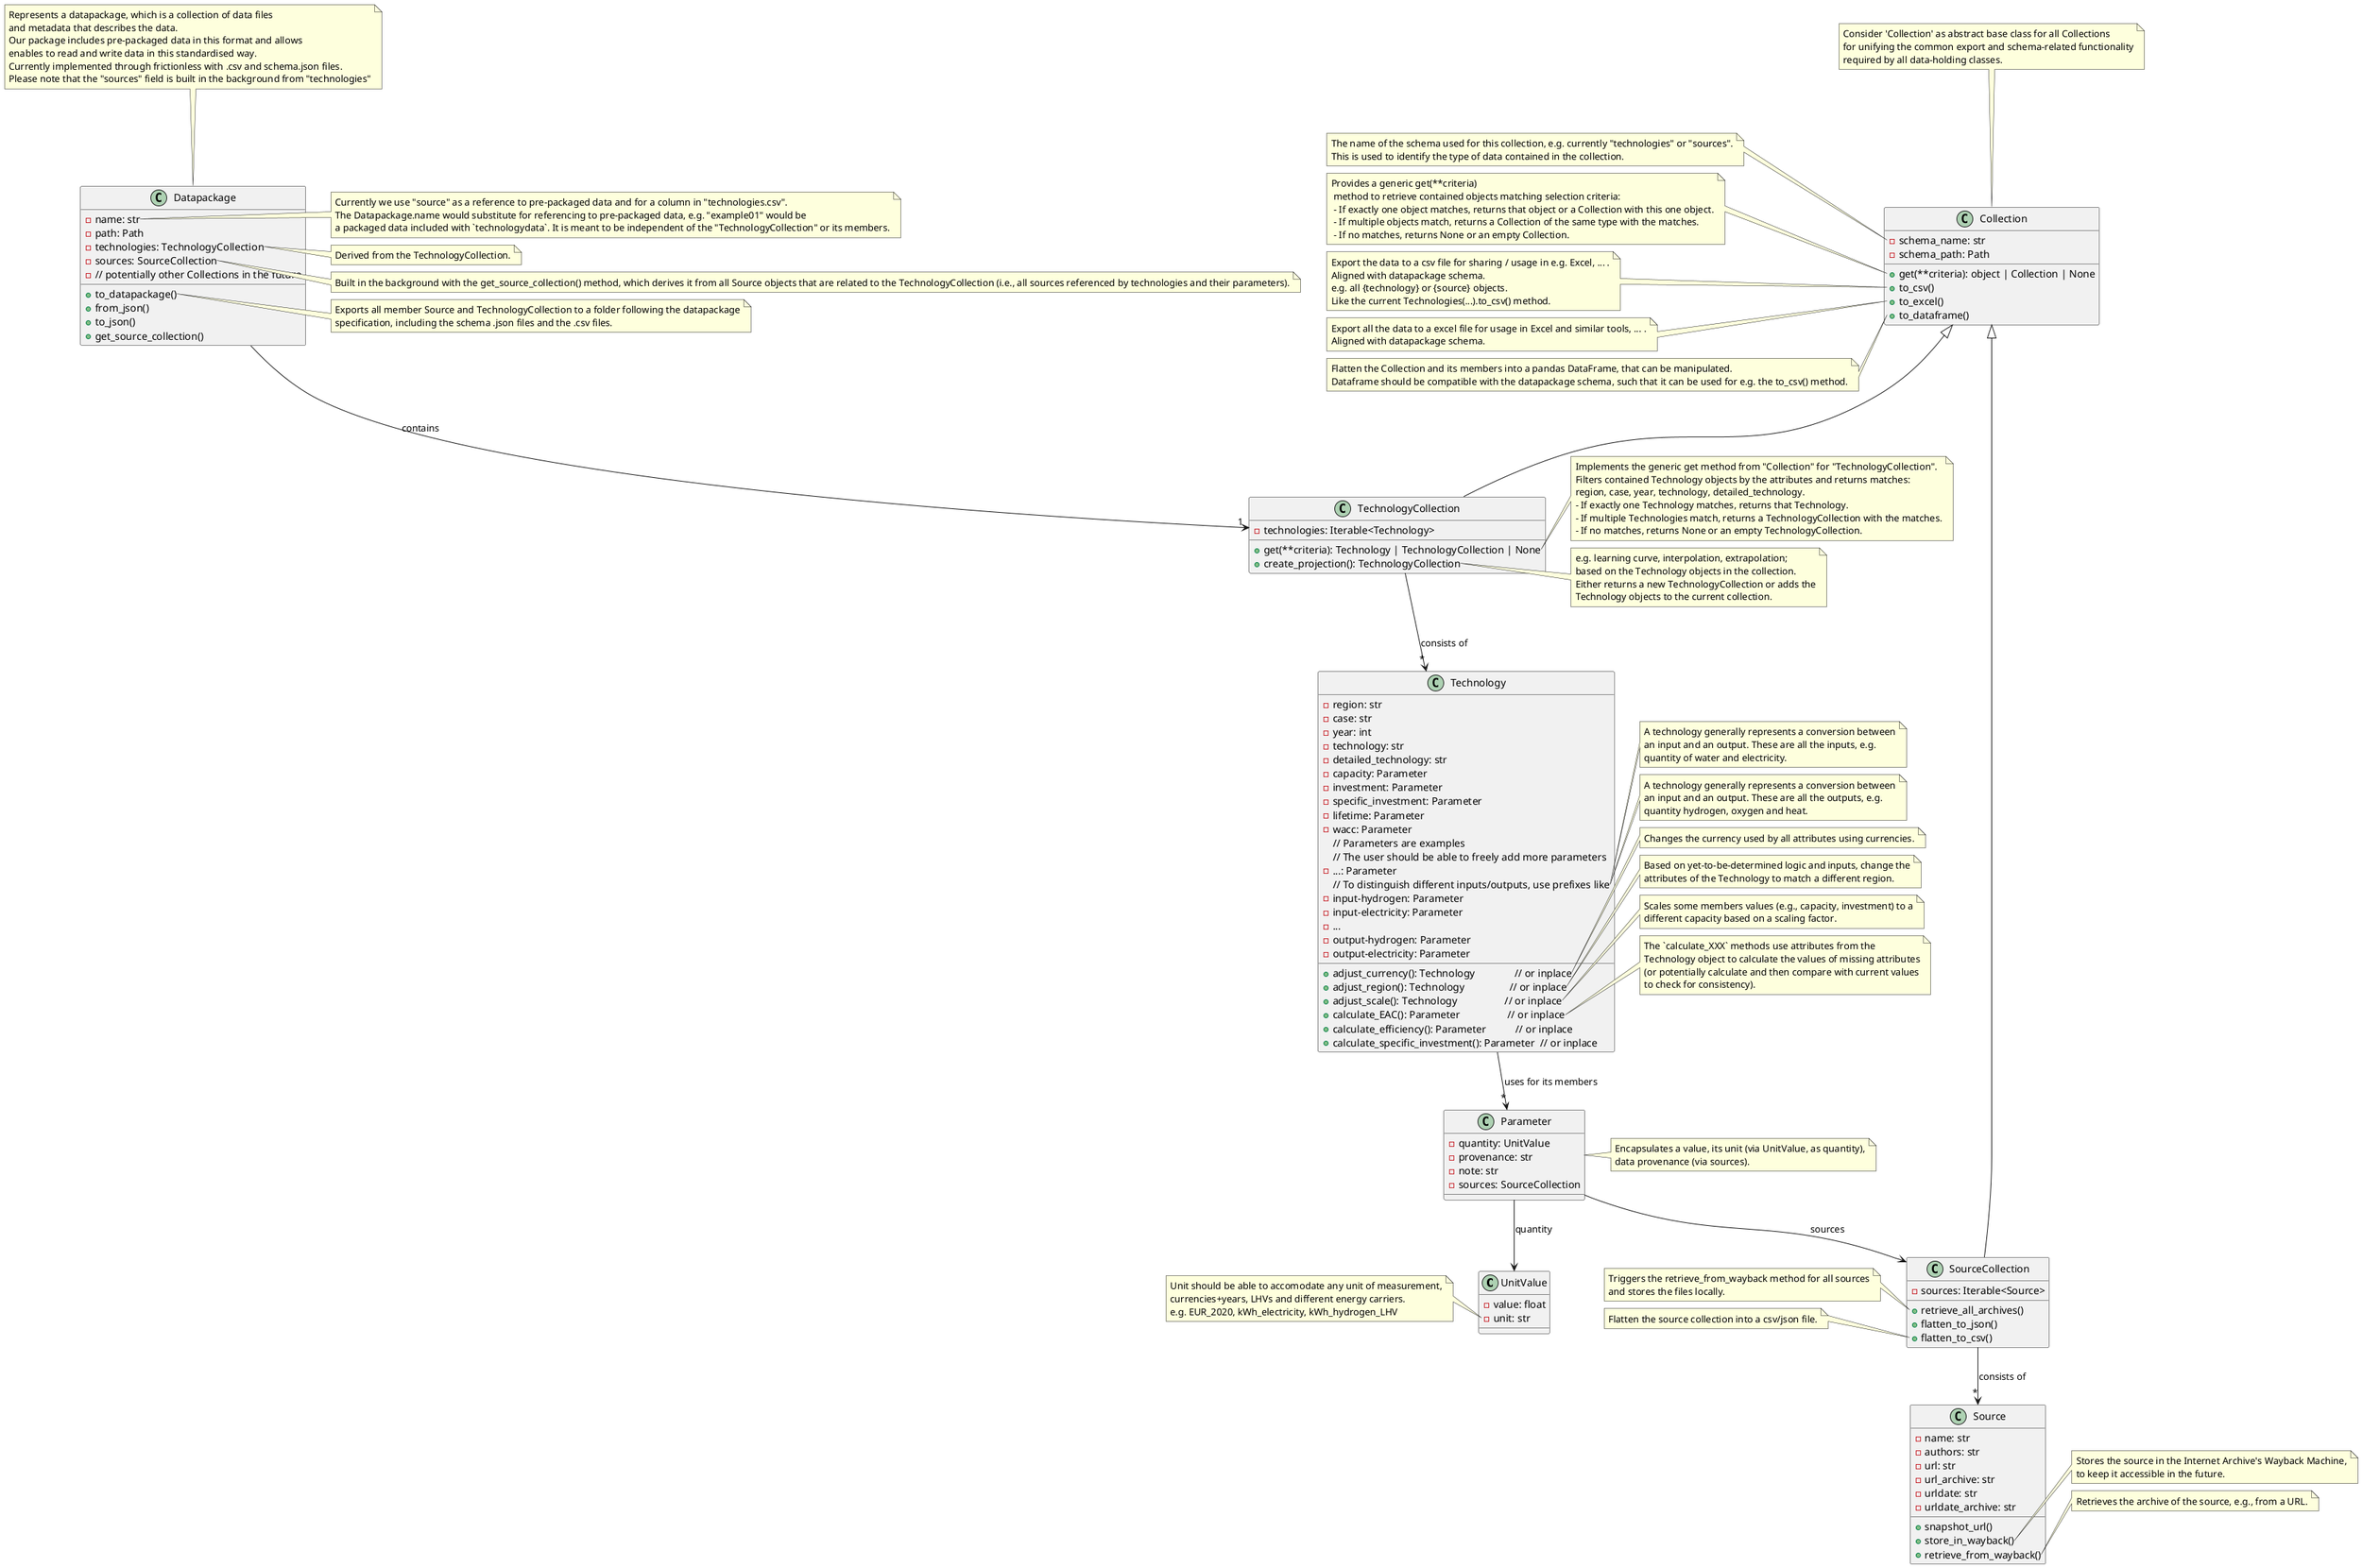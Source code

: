 /'
SPDX-FileCopyrightText: The technology-data authors
SPDX-License-Identifier: MIT
'/

@startuml Class Diagram
class UnitValue {
  - value: float
  - unit: str
}

note left of UnitValue::unit
  Unit should be able to accomodate any unit of measurement,
  currencies+years, LHVs and different energy carriers.
  e.g. EUR_2020, kWh_electricity, kWh_hydrogen_LHV
end note

class Source {
  - name: str
  - authors: str
  - url: str
  - url_archive: str
  - urldate: str
  - urldate_archive: str

  + snapshot_url()
  + store_in_wayback()
  + retrieve_from_wayback()
}

note right of Source::store_in_wayback
  Stores the source in the Internet Archive's Wayback Machine,
  to keep it accessible in the future.
end note

note right of Source::retrieve_from_wayback
  Retrieves the archive of the source, e.g., from a URL.
end note

class Parameter {
  - quantity: UnitValue
  - provenance: str
  - note: str
  - sources: SourceCollection
}

Parameter --> UnitValue : quantity

note right of Parameter
  Encapsulates a value, its unit (via UnitValue, as quantity),
  data provenance (via sources).
end note

class Technology {
  - region: str
  - case: str
  - year: int
  - technology: str
  - detailed_technology: str
  - capacity: Parameter
  - investment: Parameter
  - specific_investment: Parameter
  - lifetime: Parameter
  - wacc: Parameter
  // Parameters are examples
  // The user should be able to freely add more parameters
  - ...: Parameter
  // To distinguish different inputs/outputs, use prefixes like
  - input-hydrogen: Parameter
  - input-electricity: Parameter
  - ...
  - output-hydrogen: Parameter
  - output-electricity: Parameter

  + adjust_currency(): Technology               // or inplace
  + adjust_region(): Technology                 // or inplace
  + adjust_scale(): Technology                  // or inplace
  + calculate_EAC(): Parameter                  // or inplace
  + calculate_efficiency(): Parameter           // or inplace
  + calculate_specific_investment(): Parameter  // or inplace
}

note right of Technology::inputs
    A technology generally represents a conversion between
    an input and an output. These are all the inputs, e.g.
    quantity of water and electricity.
end note

note right of Technology::outputs
    A technology generally represents a conversion between
    an input and an output. These are all the outputs, e.g.
    quantity hydrogen, oxygen and heat.
end note

note right of Technology::adjust_currency
  Changes the currency used by all attributes using currencies.
end note

note right of Technology::adjust_region
  Based on yet-to-be-determined logic and inputs, change the
  attributes of the Technology to match a different region.
end note

note right of Technology::adjust_scale
  Scales some members values (e.g., capacity, investment) to a
  different capacity based on a scaling factor.
end note

note right of Technology::calculate_EAC
  The `calculate_XXX` methods use attributes from the
  Technology object to calculate the values of missing attributes
  (or potentially calculate and then compare with current values
  to check for consistency).
end note

class Collection {
  - schema_name: str
  - schema_path: Path
  + get(**criteria): object | Collection | None
  + to_csv()
  + to_excel()
  + to_dataframe()
}

note top of Collection
  Consider 'Collection' as abstract base class for all Collections
  for unifying the common export and schema-related functionality
  required by all data-holding classes.
end note

note left of Collection::schema_name
  The name of the schema used for this collection, e.g. currently "technologies" or "sources".
  This is used to identify the type of data contained in the collection.
end note

note left of Collection::get
 Provides a generic get(**criteria)
  method to retrieve contained objects matching selection criteria:
  - If exactly one object matches, returns that object or a Collection with this one object.
  - If multiple objects match, returns a Collection of the same type with the matches.
  - If no matches, returns None or an empty Collection.
end note

note left of Collection::to_csv
  Export the data to a csv file for sharing / usage in e.g. Excel, ... .
  Aligned with datapackage schema.
  e.g. all {technology} or {source} objects.
  Like the current Technologies(...).to_csv() method.
end note

note left of Collection::to_excel
  Export all the data to a excel file for usage in Excel and similar tools, ... .
  Aligned with datapackage schema.
end note

note left of Collection::to_dataframe
  Flatten the Collection and its members into a pandas DataFrame, that can be manipulated.
  Dataframe should be compatible with the datapackage schema, such that it can be used for e.g. the to_csv() method.
end note


class TechnologyCollection {
  - technologies: Iterable<Technology>
  + get(**criteria): Technology | TechnologyCollection | None
  + create_projection(): TechnologyCollection
  ' TODO: Think about more methods here
}

note right of TechnologyCollection::get
  Implements the generic get method from "Collection" for "TechnologyCollection".
  Filters contained Technology objects by the attributes and returns matches:
  region, case, year, technology, detailed_technology.
  - If exactly one Technology matches, returns that Technology.
  - If multiple Technologies match, returns a TechnologyCollection with the matches.
  - If no matches, returns None or an empty TechnologyCollection.
end note

note right of TechnologyCollection::create_projection
  e.g. learning curve, interpolation, extrapolation;
  based on the Technology objects in the collection.
  Either returns a new TechnologyCollection or adds the
  Technology objects to the current collection.
end note

class SourceCollection {
  - sources: Iterable<Source>
  + retrieve_all_archives()
  + flatten_to_json()
  + flatten_to_csv()
}

note left of SourceCollection::retrieve_all_archives
  Triggers the retrieve_from_wayback method for all sources
  and stores the files locally.
end note

note left of SourceCollection::flatten_to_csv
  Flatten the source collection into a csv/json file.
end note

class Datapackage {
  - name: str
  - path: Path
  - technologies: TechnologyCollection
  - sources: SourceCollection
  - // potentially other Collections in the future
  + to_datapackage()
  + from_json()
  + to_json()
  + get_source_collection()
}

note top of Datapackage
  Represents a datapackage, which is a collection of data files
  and metadata that describes the data.
  Our package includes pre-packaged data in this format and allows
  enables to read and write data in this standardised way.
  Currently implemented through frictionless with .csv and schema.json files.
  Please note that the "sources" field is built in the background from "technologies"
end note

note right of Datapackage::name
  Currently we use "source" as a reference to pre-packaged data and for a column in "technologies.csv".
  The Datapackage.name would substitute for referencing to pre-packaged data, e.g. "example01" would be
  a packaged data included with `technologydata`. It is meant to be independent of the "TechnologyCollection" or its members.
end note

note right of Datapackage::technologies
  Derived from the TechnologyCollection.
end note

note right of Datapackage::sources
  Built in the background with the get_source_collection() method, which derives it from all Source objects that are related to the TechnologyCollection (i.e., all sources referenced by technologies and their parameters).
end note

note right of Datapackage::to_datapackage
  Exports all member Source and TechnologyCollection to a folder following the datapackage
  specification, including the schema .json files and the .csv files.
end note

Collection <|-- TechnologyCollection
Collection <|-- SourceCollection
Parameter --> SourceCollection : sources
Technology --> "*" Parameter : uses for its members
TechnologyCollection --> "*" Technology : consists of
SourceCollection --> "*" Source : consists of
Datapackage --> "1" TechnologyCollection : contains
@enduml
